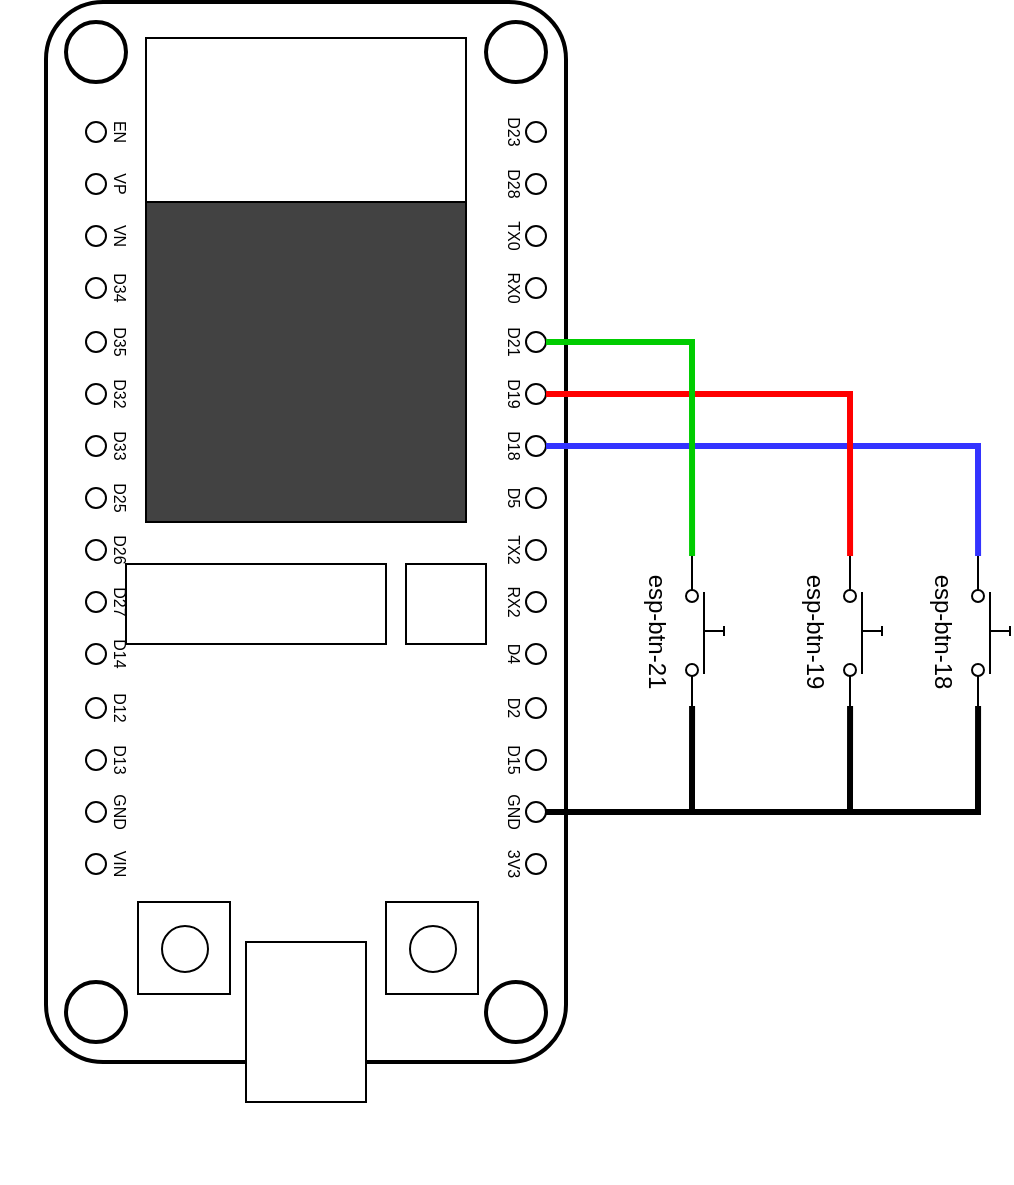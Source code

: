 <mxfile version="16.5.3" type="github">
  <diagram name="SimpleButton" id="7e0a89b8-554c-2b80-1dc8-d5c74ca68de4">
    <mxGraphModel dx="1688" dy="907" grid="0" gridSize="10" guides="1" tooltips="1" connect="1" arrows="1" fold="1" page="1" pageScale="1" pageWidth="583" pageHeight="827" background="none" math="0" shadow="0">
      <root>
        <mxCell id="0" />
        <mxCell id="1" parent="0" />
        <mxCell id="YJIOkTXqwVeN9oeFz0Is-87" value="" style="group;rotation=90;" vertex="1" connectable="0" parent="1">
          <mxGeometry y="171" width="590" height="504.5" as="geometry" />
        </mxCell>
        <mxCell id="YJIOkTXqwVeN9oeFz0Is-80" value="" style="group;rotation=90;" vertex="1" connectable="0" parent="YJIOkTXqwVeN9oeFz0Is-87">
          <mxGeometry x="-111" y="111" width="590" height="282.5" as="geometry" />
        </mxCell>
        <mxCell id="YJIOkTXqwVeN9oeFz0Is-35" value="" style="group;movable=1;resizable=1;rotatable=1;deletable=1;editable=1;connectable=1;rotation=90;" vertex="1" connectable="0" parent="YJIOkTXqwVeN9oeFz0Is-80">
          <mxGeometry width="590" height="282.5" as="geometry" />
        </mxCell>
        <mxCell id="YJIOkTXqwVeN9oeFz0Is-5" value="" style="rounded=1;whiteSpace=wrap;html=1;strokeWidth=2;fillColor=default;verticalAlign=bottom;arcSize=11;spacing=1;rotation=90;" vertex="1" parent="YJIOkTXqwVeN9oeFz0Is-35">
          <mxGeometry x="41" y="-19" width="530" height="260" as="geometry" />
        </mxCell>
        <mxCell id="YJIOkTXqwVeN9oeFz0Is-29" value="" style="ellipse;whiteSpace=wrap;html=1;aspect=fixed;fontSize=10;strokeWidth=2;fillColor=default;spacing=1;rotation=90;" vertex="1" parent="YJIOkTXqwVeN9oeFz0Is-35">
          <mxGeometry x="396" y="-144" width="30" height="30" as="geometry" />
        </mxCell>
        <mxCell id="YJIOkTXqwVeN9oeFz0Is-30" value="" style="ellipse;whiteSpace=wrap;html=1;aspect=fixed;fontSize=10;strokeWidth=2;fillColor=default;spacing=1;rotation=90;" vertex="1" parent="YJIOkTXqwVeN9oeFz0Is-35">
          <mxGeometry x="186" y="-144" width="30" height="30" as="geometry" />
        </mxCell>
        <mxCell id="YJIOkTXqwVeN9oeFz0Is-31" value="&lt;br&gt;&lt;br&gt;&lt;br&gt;&lt;br&gt;&lt;br&gt;&lt;br&gt;&lt;br&gt;" style="ellipse;whiteSpace=wrap;html=1;aspect=fixed;fontSize=10;strokeWidth=2;fillColor=default;spacing=1;rotation=90;" vertex="1" parent="YJIOkTXqwVeN9oeFz0Is-35">
          <mxGeometry x="396" y="336" width="30" height="30" as="geometry" />
        </mxCell>
        <mxCell id="YJIOkTXqwVeN9oeFz0Is-32" value="" style="ellipse;whiteSpace=wrap;html=1;aspect=fixed;fontSize=10;strokeWidth=2;fillColor=default;spacing=1;rotation=90;" vertex="1" parent="YJIOkTXqwVeN9oeFz0Is-35">
          <mxGeometry x="186" y="336" width="30" height="30" as="geometry" />
        </mxCell>
        <mxCell id="YJIOkTXqwVeN9oeFz0Is-36" value="VIN" style="ellipse;whiteSpace=wrap;html=1;aspect=fixed;strokeWidth=1;fillColor=default;verticalAlign=bottom;horizontal=1;fontSize=8;spacing=1;spacingTop=0;flipH=1;flipV=0;spacingBottom=10;rotation=90;" vertex="1" parent="YJIOkTXqwVeN9oeFz0Is-35">
          <mxGeometry x="196" y="272" width="10" height="10" as="geometry" />
        </mxCell>
        <mxCell id="YJIOkTXqwVeN9oeFz0Is-37" value="GND" style="ellipse;whiteSpace=wrap;html=1;aspect=fixed;strokeWidth=1;fillColor=default;verticalAlign=bottom;horizontal=1;fontSize=8;spacing=1;spacingTop=0;flipH=1;flipV=0;spacingBottom=10;rotation=90;" vertex="1" parent="YJIOkTXqwVeN9oeFz0Is-35">
          <mxGeometry x="196" y="246" width="10" height="10" as="geometry" />
        </mxCell>
        <mxCell id="YJIOkTXqwVeN9oeFz0Is-38" value="D13" style="ellipse;whiteSpace=wrap;html=1;aspect=fixed;strokeWidth=1;fillColor=default;verticalAlign=bottom;horizontal=1;fontSize=8;spacing=1;spacingTop=0;flipH=1;flipV=0;spacingBottom=10;rotation=90;" vertex="1" parent="YJIOkTXqwVeN9oeFz0Is-35">
          <mxGeometry x="196" y="220" width="10" height="10" as="geometry" />
        </mxCell>
        <mxCell id="YJIOkTXqwVeN9oeFz0Is-39" value="D12" style="ellipse;whiteSpace=wrap;html=1;aspect=fixed;strokeWidth=1;fillColor=default;verticalAlign=bottom;horizontal=1;fontSize=8;spacing=1;spacingTop=0;flipH=1;flipV=0;spacingBottom=10;rotation=90;" vertex="1" parent="YJIOkTXqwVeN9oeFz0Is-35">
          <mxGeometry x="196" y="194" width="10" height="10" as="geometry" />
        </mxCell>
        <mxCell id="YJIOkTXqwVeN9oeFz0Is-40" value="D14" style="ellipse;whiteSpace=wrap;html=1;aspect=fixed;strokeWidth=1;fillColor=default;verticalAlign=bottom;horizontal=1;fontSize=8;spacing=1;spacingTop=0;flipH=1;flipV=0;spacingBottom=10;rotation=90;" vertex="1" parent="YJIOkTXqwVeN9oeFz0Is-35">
          <mxGeometry x="196" y="167" width="10" height="10" as="geometry" />
        </mxCell>
        <mxCell id="YJIOkTXqwVeN9oeFz0Is-41" value="D27" style="ellipse;whiteSpace=wrap;html=1;aspect=fixed;strokeWidth=1;fillColor=default;verticalAlign=bottom;horizontal=1;fontSize=8;spacing=1;spacingTop=0;flipH=1;flipV=0;spacingBottom=10;rotation=90;" vertex="1" parent="YJIOkTXqwVeN9oeFz0Is-35">
          <mxGeometry x="196" y="141" width="10" height="10" as="geometry" />
        </mxCell>
        <mxCell id="YJIOkTXqwVeN9oeFz0Is-42" value="D26" style="ellipse;whiteSpace=wrap;html=1;aspect=fixed;strokeWidth=1;fillColor=default;verticalAlign=bottom;horizontal=1;fontSize=8;spacing=1;spacingTop=0;flipH=1;flipV=0;spacingBottom=10;rotation=90;" vertex="1" parent="YJIOkTXqwVeN9oeFz0Is-35">
          <mxGeometry x="196" y="115" width="10" height="10" as="geometry" />
        </mxCell>
        <mxCell id="YJIOkTXqwVeN9oeFz0Is-43" value="D25" style="ellipse;whiteSpace=wrap;html=1;aspect=fixed;strokeWidth=1;fillColor=default;verticalAlign=bottom;horizontal=1;fontSize=8;spacing=1;spacingTop=0;flipH=1;flipV=0;spacingBottom=10;rotation=90;" vertex="1" parent="YJIOkTXqwVeN9oeFz0Is-35">
          <mxGeometry x="196" y="89" width="10" height="10" as="geometry" />
        </mxCell>
        <mxCell id="YJIOkTXqwVeN9oeFz0Is-44" value="D33" style="ellipse;whiteSpace=wrap;html=1;aspect=fixed;strokeWidth=1;fillColor=default;verticalAlign=bottom;horizontal=1;fontSize=8;spacing=1;spacingTop=0;flipH=1;flipV=0;spacingBottom=10;rotation=90;" vertex="1" parent="YJIOkTXqwVeN9oeFz0Is-35">
          <mxGeometry x="196" y="63" width="10" height="10" as="geometry" />
        </mxCell>
        <mxCell id="YJIOkTXqwVeN9oeFz0Is-45" value="D32" style="ellipse;whiteSpace=wrap;html=1;aspect=fixed;strokeWidth=1;fillColor=default;verticalAlign=bottom;horizontal=1;fontSize=8;spacing=1;spacingTop=0;flipH=1;flipV=0;spacingBottom=10;rotation=90;" vertex="1" parent="YJIOkTXqwVeN9oeFz0Is-35">
          <mxGeometry x="196" y="37" width="10" height="10" as="geometry" />
        </mxCell>
        <mxCell id="YJIOkTXqwVeN9oeFz0Is-46" value="D35" style="ellipse;whiteSpace=wrap;html=1;aspect=fixed;strokeWidth=1;fillColor=default;verticalAlign=bottom;horizontal=1;fontSize=8;spacing=1;spacingTop=0;flipH=1;flipV=0;spacingBottom=10;rotation=90;" vertex="1" parent="YJIOkTXqwVeN9oeFz0Is-35">
          <mxGeometry x="196" y="11" width="10" height="10" as="geometry" />
        </mxCell>
        <mxCell id="YJIOkTXqwVeN9oeFz0Is-47" value="D34" style="ellipse;whiteSpace=wrap;html=1;aspect=fixed;strokeWidth=1;fillColor=default;verticalAlign=bottom;horizontal=1;fontSize=8;spacing=1;spacingTop=0;flipH=1;flipV=0;spacingBottom=10;rotation=90;" vertex="1" parent="YJIOkTXqwVeN9oeFz0Is-35">
          <mxGeometry x="196" y="-16" width="10" height="10" as="geometry" />
        </mxCell>
        <mxCell id="YJIOkTXqwVeN9oeFz0Is-48" value="VN" style="ellipse;whiteSpace=wrap;html=1;aspect=fixed;strokeWidth=1;fillColor=default;verticalAlign=bottom;horizontal=1;fontSize=8;spacing=1;spacingTop=0;flipH=1;flipV=0;spacingBottom=10;rotation=90;" vertex="1" parent="YJIOkTXqwVeN9oeFz0Is-35">
          <mxGeometry x="196" y="-42" width="10" height="10" as="geometry" />
        </mxCell>
        <mxCell id="YJIOkTXqwVeN9oeFz0Is-49" value="VP" style="ellipse;whiteSpace=wrap;html=1;aspect=fixed;strokeWidth=1;fillColor=default;verticalAlign=bottom;horizontal=1;fontSize=8;spacing=1;spacingTop=0;flipH=1;flipV=0;spacingBottom=10;rotation=90;" vertex="1" parent="YJIOkTXqwVeN9oeFz0Is-35">
          <mxGeometry x="196" y="-68" width="10" height="10" as="geometry" />
        </mxCell>
        <mxCell id="YJIOkTXqwVeN9oeFz0Is-50" value="EN" style="ellipse;whiteSpace=wrap;html=1;aspect=fixed;strokeWidth=1;fillColor=default;verticalAlign=bottom;horizontal=1;fontSize=8;spacing=1;spacingTop=0;flipH=1;flipV=0;spacingBottom=10;rotation=90;" vertex="1" parent="YJIOkTXqwVeN9oeFz0Is-35">
          <mxGeometry x="196" y="-94" width="10" height="10" as="geometry" />
        </mxCell>
        <mxCell id="YJIOkTXqwVeN9oeFz0Is-59" value="" style="rounded=0;whiteSpace=wrap;html=1;fontSize=8;strokeWidth=1;fillColor=default;spacing=1;rotation=90;" vertex="1" parent="YJIOkTXqwVeN9oeFz0Is-35">
          <mxGeometry x="185" y="-95" width="242" height="160" as="geometry" />
        </mxCell>
        <mxCell id="YJIOkTXqwVeN9oeFz0Is-60" value="" style="whiteSpace=wrap;html=1;aspect=fixed;fontSize=8;strokeWidth=1;fillColor=#424242;spacing=1;rotation=90;" vertex="1" parent="YJIOkTXqwVeN9oeFz0Is-35">
          <mxGeometry x="226" y="-54" width="160" height="160" as="geometry" />
        </mxCell>
        <mxCell id="YJIOkTXqwVeN9oeFz0Is-61" value="" style="rounded=0;whiteSpace=wrap;html=1;fontSize=8;strokeWidth=1;fillColor=default;spacing=1;rotation=90;" vertex="1" parent="YJIOkTXqwVeN9oeFz0Is-35">
          <mxGeometry x="356" y="127" width="40" height="40" as="geometry" />
        </mxCell>
        <mxCell id="YJIOkTXqwVeN9oeFz0Is-62" value="" style="rounded=0;whiteSpace=wrap;html=1;fontSize=8;strokeWidth=1;fillColor=default;spacing=1;rotation=90;" vertex="1" parent="YJIOkTXqwVeN9oeFz0Is-35">
          <mxGeometry x="261" y="82" width="40" height="130" as="geometry" />
        </mxCell>
        <mxCell id="YJIOkTXqwVeN9oeFz0Is-64" value="" style="rounded=0;whiteSpace=wrap;html=1;fontSize=8;strokeWidth=1;fillColor=default;spacing=1;rotation=90;" vertex="1" parent="YJIOkTXqwVeN9oeFz0Is-35">
          <mxGeometry x="266" y="326" width="80" height="60" as="geometry" />
        </mxCell>
        <mxCell id="YJIOkTXqwVeN9oeFz0Is-68" value="" style="group;spacing=1;strokeWidth=1;rotation=90;" vertex="1" connectable="0" parent="YJIOkTXqwVeN9oeFz0Is-35">
          <mxGeometry x="351" y="291" width="46" height="56" as="geometry" />
        </mxCell>
        <mxCell id="YJIOkTXqwVeN9oeFz0Is-73" value="" style="group;rotation=90;" vertex="1" connectable="0" parent="YJIOkTXqwVeN9oeFz0Is-68">
          <mxGeometry x="-5" y="5" width="46" height="46" as="geometry" />
        </mxCell>
        <mxCell id="YJIOkTXqwVeN9oeFz0Is-79" value="" style="group;rotation=90;" vertex="1" connectable="0" parent="YJIOkTXqwVeN9oeFz0Is-73">
          <mxGeometry width="46" height="46" as="geometry" />
        </mxCell>
        <mxCell id="YJIOkTXqwVeN9oeFz0Is-63" value="" style="whiteSpace=wrap;html=1;aspect=fixed;fontSize=8;strokeWidth=1;fillColor=default;spacing=1;rotation=90;" vertex="1" parent="YJIOkTXqwVeN9oeFz0Is-79">
          <mxGeometry width="46" height="46" as="geometry" />
        </mxCell>
        <mxCell id="YJIOkTXqwVeN9oeFz0Is-65" value="" style="ellipse;whiteSpace=wrap;html=1;aspect=fixed;fontSize=8;strokeWidth=1;fillColor=default;spacing=1;rotation=90;" vertex="1" parent="YJIOkTXqwVeN9oeFz0Is-79">
          <mxGeometry x="12" y="12" width="23" height="23" as="geometry" />
        </mxCell>
        <mxCell id="YJIOkTXqwVeN9oeFz0Is-74" value="" style="group;spacing=1;strokeWidth=1;rotation=90;" vertex="1" connectable="0" parent="YJIOkTXqwVeN9oeFz0Is-35">
          <mxGeometry x="225" y="291" width="46" height="56" as="geometry" />
        </mxCell>
        <mxCell id="YJIOkTXqwVeN9oeFz0Is-75" value="" style="group;rotation=90;" vertex="1" connectable="0" parent="YJIOkTXqwVeN9oeFz0Is-74">
          <mxGeometry x="-5" y="5" width="46" height="46" as="geometry" />
        </mxCell>
        <mxCell id="YJIOkTXqwVeN9oeFz0Is-78" value="" style="group;rotation=90;" vertex="1" connectable="0" parent="YJIOkTXqwVeN9oeFz0Is-75">
          <mxGeometry x="2" width="46" height="46" as="geometry" />
        </mxCell>
        <mxCell id="YJIOkTXqwVeN9oeFz0Is-76" value="" style="whiteSpace=wrap;html=1;aspect=fixed;fontSize=8;strokeWidth=1;fillColor=default;spacing=1;rotation=90;" vertex="1" parent="YJIOkTXqwVeN9oeFz0Is-78">
          <mxGeometry width="46" height="46" as="geometry" />
        </mxCell>
        <mxCell id="YJIOkTXqwVeN9oeFz0Is-77" value="" style="ellipse;whiteSpace=wrap;html=1;aspect=fixed;fontSize=8;strokeWidth=1;fillColor=default;spacing=1;rotation=90;" vertex="1" parent="YJIOkTXqwVeN9oeFz0Is-78">
          <mxGeometry x="12" y="12" width="23" height="23" as="geometry" />
        </mxCell>
        <mxCell id="YJIOkTXqwVeN9oeFz0Is-7" value="3V3" style="ellipse;whiteSpace=wrap;html=1;aspect=fixed;strokeWidth=1;fillColor=default;verticalAlign=top;horizontal=1;fontSize=8;spacing=1;spacingTop=6;rotation=90;" vertex="1" parent="YJIOkTXqwVeN9oeFz0Is-80">
          <mxGeometry x="416" y="272" width="10" height="10" as="geometry" />
        </mxCell>
        <mxCell id="YJIOkTXqwVeN9oeFz0Is-8" value="GND" style="ellipse;whiteSpace=wrap;html=1;aspect=fixed;strokeWidth=1;fillColor=default;verticalAlign=top;horizontal=1;fontSize=8;spacing=1;spacingTop=6;rotation=90;" vertex="1" parent="YJIOkTXqwVeN9oeFz0Is-80">
          <mxGeometry x="416" y="246" width="10" height="10" as="geometry" />
        </mxCell>
        <mxCell id="YJIOkTXqwVeN9oeFz0Is-9" value="D15" style="ellipse;whiteSpace=wrap;html=1;aspect=fixed;strokeWidth=1;fillColor=default;verticalAlign=top;horizontal=1;fontSize=8;spacing=1;spacingTop=6;rotation=90;" vertex="1" parent="YJIOkTXqwVeN9oeFz0Is-80">
          <mxGeometry x="416" y="220" width="10" height="10" as="geometry" />
        </mxCell>
        <mxCell id="YJIOkTXqwVeN9oeFz0Is-10" value="D2&lt;br style=&quot;font-size: 8px;&quot;&gt;" style="ellipse;whiteSpace=wrap;html=1;aspect=fixed;strokeWidth=1;fillColor=default;verticalAlign=top;horizontal=1;fontSize=8;spacing=1;spacingTop=6;rotation=90;" vertex="1" parent="YJIOkTXqwVeN9oeFz0Is-80">
          <mxGeometry x="416" y="194" width="10" height="10" as="geometry" />
        </mxCell>
        <mxCell id="YJIOkTXqwVeN9oeFz0Is-11" value="D4" style="ellipse;whiteSpace=wrap;html=1;aspect=fixed;strokeWidth=1;fillColor=default;verticalAlign=top;horizontal=1;fontSize=8;spacing=1;spacingTop=6;rotation=90;" vertex="1" parent="YJIOkTXqwVeN9oeFz0Is-80">
          <mxGeometry x="416" y="167" width="10" height="10" as="geometry" />
        </mxCell>
        <mxCell id="YJIOkTXqwVeN9oeFz0Is-12" value="RX2" style="ellipse;whiteSpace=wrap;html=1;aspect=fixed;strokeWidth=1;fillColor=default;verticalAlign=top;horizontal=1;fontSize=8;spacing=1;spacingTop=6;rotation=90;" vertex="1" parent="YJIOkTXqwVeN9oeFz0Is-80">
          <mxGeometry x="416" y="141" width="10" height="10" as="geometry" />
        </mxCell>
        <mxCell id="YJIOkTXqwVeN9oeFz0Is-13" value="TX2" style="ellipse;whiteSpace=wrap;html=1;aspect=fixed;strokeWidth=1;fillColor=default;verticalAlign=top;horizontal=1;fontSize=8;spacing=1;spacingTop=6;rotation=90;" vertex="1" parent="YJIOkTXqwVeN9oeFz0Is-80">
          <mxGeometry x="416" y="115" width="10" height="10" as="geometry" />
        </mxCell>
        <mxCell id="YJIOkTXqwVeN9oeFz0Is-14" value="D5" style="ellipse;whiteSpace=wrap;html=1;aspect=fixed;strokeWidth=1;fillColor=default;verticalAlign=top;horizontal=1;fontSize=8;spacing=1;spacingTop=6;rotation=90;" vertex="1" parent="YJIOkTXqwVeN9oeFz0Is-80">
          <mxGeometry x="416" y="89" width="10" height="10" as="geometry" />
        </mxCell>
        <mxCell id="YJIOkTXqwVeN9oeFz0Is-15" value="D18" style="ellipse;whiteSpace=wrap;html=1;aspect=fixed;strokeWidth=1;fillColor=default;verticalAlign=top;horizontal=1;fontSize=8;spacing=1;spacingTop=6;rotation=90;" vertex="1" parent="YJIOkTXqwVeN9oeFz0Is-80">
          <mxGeometry x="416" y="63" width="10" height="10" as="geometry" />
        </mxCell>
        <mxCell id="YJIOkTXqwVeN9oeFz0Is-16" value="D19" style="ellipse;whiteSpace=wrap;html=1;aspect=fixed;strokeWidth=1;fillColor=default;verticalAlign=top;horizontal=1;fontSize=8;spacing=1;spacingTop=6;rotation=90;" vertex="1" parent="YJIOkTXqwVeN9oeFz0Is-80">
          <mxGeometry x="416" y="37" width="10" height="10" as="geometry" />
        </mxCell>
        <mxCell id="YJIOkTXqwVeN9oeFz0Is-17" value="D21" style="ellipse;whiteSpace=wrap;html=1;aspect=fixed;strokeWidth=1;fillColor=default;verticalAlign=top;horizontal=1;fontSize=8;spacing=1;spacingTop=6;rotation=90;" vertex="1" parent="YJIOkTXqwVeN9oeFz0Is-80">
          <mxGeometry x="416" y="11" width="10" height="10" as="geometry" />
        </mxCell>
        <mxCell id="YJIOkTXqwVeN9oeFz0Is-18" value="RX0" style="ellipse;whiteSpace=wrap;html=1;aspect=fixed;strokeWidth=1;fillColor=default;verticalAlign=top;horizontal=1;fontSize=8;spacing=1;spacingTop=6;rotation=90;" vertex="1" parent="YJIOkTXqwVeN9oeFz0Is-80">
          <mxGeometry x="416" y="-16" width="10" height="10" as="geometry" />
        </mxCell>
        <mxCell id="YJIOkTXqwVeN9oeFz0Is-22" value="TX0&lt;br style=&quot;font-size: 8px;&quot;&gt;" style="ellipse;whiteSpace=wrap;html=1;aspect=fixed;strokeWidth=1;fillColor=default;verticalAlign=top;horizontal=1;fontSize=8;spacing=1;spacingTop=6;rotation=90;" vertex="1" parent="YJIOkTXqwVeN9oeFz0Is-80">
          <mxGeometry x="416" y="-42" width="10" height="10" as="geometry" />
        </mxCell>
        <mxCell id="YJIOkTXqwVeN9oeFz0Is-25" value="D28" style="ellipse;whiteSpace=wrap;html=1;aspect=fixed;strokeWidth=1;fillColor=default;verticalAlign=top;horizontal=1;fontSize=8;spacing=1;spacingTop=6;rotation=90;" vertex="1" parent="YJIOkTXqwVeN9oeFz0Is-80">
          <mxGeometry x="416" y="-68" width="10" height="10" as="geometry" />
        </mxCell>
        <mxCell id="YJIOkTXqwVeN9oeFz0Is-27" value="D23&lt;br style=&quot;font-size: 8px;&quot;&gt;" style="ellipse;whiteSpace=wrap;html=1;aspect=fixed;strokeWidth=1;fillColor=default;verticalAlign=top;horizontal=1;fontSize=8;spacing=1;spacingTop=6;rotation=90;" vertex="1" parent="YJIOkTXqwVeN9oeFz0Is-80">
          <mxGeometry x="416" y="-94" width="10" height="10" as="geometry" />
        </mxCell>
        <mxCell id="YJIOkTXqwVeN9oeFz0Is-84" style="edgeStyle=orthogonalEdgeStyle;rounded=0;orthogonalLoop=1;jettySize=auto;html=1;exitX=0;exitY=0.84;exitDx=0;exitDy=0;exitPerimeter=0;entryX=0.5;entryY=0;entryDx=0;entryDy=0;fontSize=8;endArrow=none;endFill=0;strokeWidth=3;strokeColor=#3333FF;" edge="1" parent="YJIOkTXqwVeN9oeFz0Is-87" source="YJIOkTXqwVeN9oeFz0Is-1" target="YJIOkTXqwVeN9oeFz0Is-15">
          <mxGeometry relative="1" as="geometry" />
        </mxCell>
        <mxCell id="YJIOkTXqwVeN9oeFz0Is-1" value="esp-btn-18" style="pointerEvents=1;verticalLabelPosition=bottom;shadow=0;dashed=0;align=center;html=1;verticalAlign=top;shape=mxgraph.electrical.electro-mechanical.push_switch_no;rotation=90;" vertex="1" parent="YJIOkTXqwVeN9oeFz0Is-87">
          <mxGeometry x="500" y="262" width="75" height="19" as="geometry" />
        </mxCell>
        <mxCell id="YJIOkTXqwVeN9oeFz0Is-85" style="edgeStyle=orthogonalEdgeStyle;rounded=0;orthogonalLoop=1;jettySize=auto;html=1;exitX=0;exitY=0.84;exitDx=0;exitDy=0;exitPerimeter=0;fontSize=8;endArrow=none;endFill=0;strokeColor=#FF0000;strokeWidth=3;entryX=0.5;entryY=0;entryDx=0;entryDy=0;" edge="1" parent="YJIOkTXqwVeN9oeFz0Is-87" source="YJIOkTXqwVeN9oeFz0Is-2" target="YJIOkTXqwVeN9oeFz0Is-16">
          <mxGeometry relative="1" as="geometry">
            <mxPoint x="351" y="153" as="targetPoint" />
          </mxGeometry>
        </mxCell>
        <mxCell id="YJIOkTXqwVeN9oeFz0Is-2" value="esp-btn-19" style="pointerEvents=1;verticalLabelPosition=bottom;shadow=0;dashed=0;align=center;html=1;verticalAlign=top;shape=mxgraph.electrical.electro-mechanical.push_switch_no;rotation=90;" vertex="1" parent="YJIOkTXqwVeN9oeFz0Is-87">
          <mxGeometry x="436" y="262" width="75" height="19" as="geometry" />
        </mxCell>
        <mxCell id="YJIOkTXqwVeN9oeFz0Is-86" style="edgeStyle=orthogonalEdgeStyle;rounded=0;orthogonalLoop=1;jettySize=auto;html=1;exitX=0;exitY=0.84;exitDx=0;exitDy=0;exitPerimeter=0;entryX=0.5;entryY=0;entryDx=0;entryDy=0;fontSize=8;endArrow=none;endFill=0;strokeColor=#00CC00;strokeWidth=3;" edge="1" parent="YJIOkTXqwVeN9oeFz0Is-87" source="YJIOkTXqwVeN9oeFz0Is-3" target="YJIOkTXqwVeN9oeFz0Is-17">
          <mxGeometry relative="1" as="geometry" />
        </mxCell>
        <mxCell id="YJIOkTXqwVeN9oeFz0Is-3" value="esp-btn-21" style="pointerEvents=1;verticalLabelPosition=bottom;shadow=0;dashed=0;align=center;html=1;verticalAlign=top;shape=mxgraph.electrical.electro-mechanical.push_switch_no;rotation=90;" vertex="1" parent="YJIOkTXqwVeN9oeFz0Is-87">
          <mxGeometry x="357" y="262" width="75" height="19" as="geometry" />
        </mxCell>
        <mxCell id="YJIOkTXqwVeN9oeFz0Is-81" style="edgeStyle=orthogonalEdgeStyle;rounded=0;orthogonalLoop=1;jettySize=auto;html=1;exitX=0.5;exitY=0;exitDx=0;exitDy=0;entryX=1;entryY=0.84;entryDx=0;entryDy=0;entryPerimeter=0;fontSize=8;endArrow=none;endFill=0;strokeWidth=3;" edge="1" parent="YJIOkTXqwVeN9oeFz0Is-87" source="YJIOkTXqwVeN9oeFz0Is-8" target="YJIOkTXqwVeN9oeFz0Is-3">
          <mxGeometry relative="1" as="geometry" />
        </mxCell>
        <mxCell id="YJIOkTXqwVeN9oeFz0Is-82" style="edgeStyle=orthogonalEdgeStyle;rounded=0;orthogonalLoop=1;jettySize=auto;html=1;exitX=0.5;exitY=0;exitDx=0;exitDy=0;entryX=1;entryY=0.84;entryDx=0;entryDy=0;entryPerimeter=0;fontSize=8;endArrow=none;endFill=0;strokeWidth=3;" edge="1" parent="YJIOkTXqwVeN9oeFz0Is-87" source="YJIOkTXqwVeN9oeFz0Is-8" target="YJIOkTXqwVeN9oeFz0Is-2">
          <mxGeometry relative="1" as="geometry" />
        </mxCell>
        <mxCell id="YJIOkTXqwVeN9oeFz0Is-83" style="edgeStyle=orthogonalEdgeStyle;rounded=0;orthogonalLoop=1;jettySize=auto;html=1;exitX=0.5;exitY=0;exitDx=0;exitDy=0;entryX=1;entryY=0.84;entryDx=0;entryDy=0;entryPerimeter=0;fontSize=8;endArrow=none;endFill=0;strokeWidth=3;" edge="1" parent="YJIOkTXqwVeN9oeFz0Is-87" source="YJIOkTXqwVeN9oeFz0Is-8" target="YJIOkTXqwVeN9oeFz0Is-1">
          <mxGeometry relative="1" as="geometry" />
        </mxCell>
      </root>
    </mxGraphModel>
  </diagram>
</mxfile>
